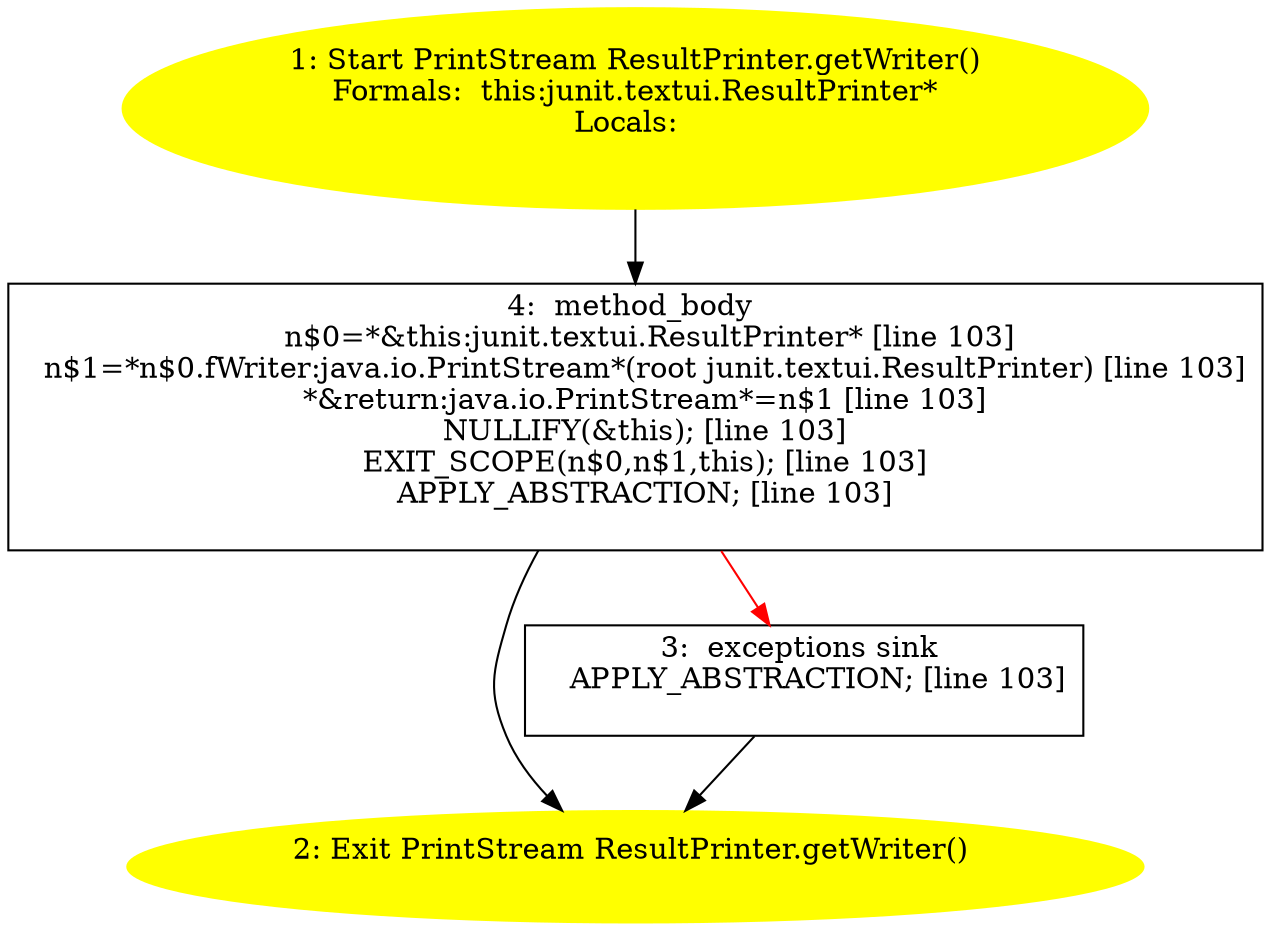 /* @generated */
digraph cfg {
"junit.textui.ResultPrinter.getWriter():java.io.PrintStream.fec1bba2d36c343478029643f15d10e1_1" [label="1: Start PrintStream ResultPrinter.getWriter()\nFormals:  this:junit.textui.ResultPrinter*\nLocals:  \n  " color=yellow style=filled]
	

	 "junit.textui.ResultPrinter.getWriter():java.io.PrintStream.fec1bba2d36c343478029643f15d10e1_1" -> "junit.textui.ResultPrinter.getWriter():java.io.PrintStream.fec1bba2d36c343478029643f15d10e1_4" ;
"junit.textui.ResultPrinter.getWriter():java.io.PrintStream.fec1bba2d36c343478029643f15d10e1_2" [label="2: Exit PrintStream ResultPrinter.getWriter() \n  " color=yellow style=filled]
	

"junit.textui.ResultPrinter.getWriter():java.io.PrintStream.fec1bba2d36c343478029643f15d10e1_3" [label="3:  exceptions sink \n   APPLY_ABSTRACTION; [line 103]\n " shape="box"]
	

	 "junit.textui.ResultPrinter.getWriter():java.io.PrintStream.fec1bba2d36c343478029643f15d10e1_3" -> "junit.textui.ResultPrinter.getWriter():java.io.PrintStream.fec1bba2d36c343478029643f15d10e1_2" ;
"junit.textui.ResultPrinter.getWriter():java.io.PrintStream.fec1bba2d36c343478029643f15d10e1_4" [label="4:  method_body \n   n$0=*&this:junit.textui.ResultPrinter* [line 103]\n  n$1=*n$0.fWriter:java.io.PrintStream*(root junit.textui.ResultPrinter) [line 103]\n  *&return:java.io.PrintStream*=n$1 [line 103]\n  NULLIFY(&this); [line 103]\n  EXIT_SCOPE(n$0,n$1,this); [line 103]\n  APPLY_ABSTRACTION; [line 103]\n " shape="box"]
	

	 "junit.textui.ResultPrinter.getWriter():java.io.PrintStream.fec1bba2d36c343478029643f15d10e1_4" -> "junit.textui.ResultPrinter.getWriter():java.io.PrintStream.fec1bba2d36c343478029643f15d10e1_2" ;
	 "junit.textui.ResultPrinter.getWriter():java.io.PrintStream.fec1bba2d36c343478029643f15d10e1_4" -> "junit.textui.ResultPrinter.getWriter():java.io.PrintStream.fec1bba2d36c343478029643f15d10e1_3" [color="red" ];
}

